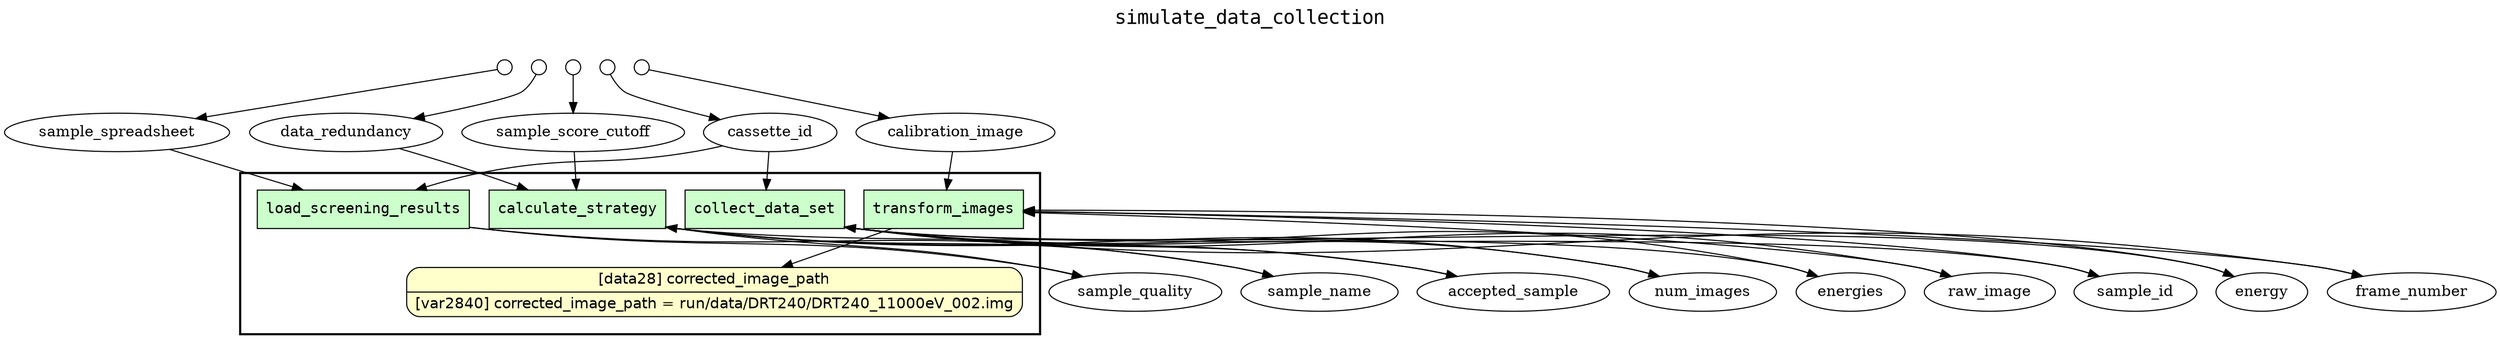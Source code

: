 
digraph yw_data_view {
rankdir=TB
fontname=Courier; fontsize=18; labelloc=t
label="simulate_data_collection"
subgraph cluster_workflow { label=""; color=black; penwidth=2
subgraph cluster_workflow_inner { label=""; color=white
node[shape=box style="filled" fillcolor="#CCFFCC" peripheries=1 fontname=Courier]
load_screening_results
calculate_strategy
collect_data_set
transform_images
node[shape=box style="filled" fillcolor="#CCFFCC" peripheries=1 fontname=Courier]
node[shape=box style="rounded,filled" fillcolor="#FFFFCC" peripheries=1 fontname=Helvetica]
corrected_image_path [shape=record rankdir=LR label="{<f0> [data28] corrected_image_path |<f1> [var2842] corrected_image_path = run/data/DRT240/DRT240_11000eV_002.img}"]
corrected_image_path [shape=record rankdir=LR label="{<f0> [data28] corrected_image_path |<f1> [var2840] corrected_image_path = run/data/DRT240/DRT240_11000eV_002.img}"]
node[shape=box style="rounded,filled" fillcolor="#FFFFFF" peripheries=1 fontname=Helvetica]
}}
subgraph cluster_inflows { label=""; color=white; penwidth=2
subgraph cluster_inflows_inner { label=""; color=white
node[shape=circle fillcolor="#FFFFFF" peripheries=1 width=0.2]
data_redundancy_inflow [label=""]
sample_score_cutoff_inflow [label=""]
cassette_id_inflow [label=""]
calibration_image_inflow [label=""]
sample_spreadsheet_inflow [label=""]
}}
subgraph cluster_outflows { label=""; color=white; penwidth=2
subgraph cluster_outflows_inner { label=""; color=white
node[shape=circle fillcolor="#FFFFFF" peripheries=1 width=0.2]
}}
cassette_id -> load_screening_results
cassette_id -> collect_data_set
sample_spreadsheet -> load_screening_results
sample_name -> calculate_strategy
sample_quality -> calculate_strategy
sample_score_cutoff -> calculate_strategy
data_redundancy -> calculate_strategy
accepted_sample -> collect_data_set
num_images -> collect_data_set
energies -> collect_data_set
sample_id -> transform_images
energy -> transform_images
frame_number -> transform_images
raw_image -> transform_images
calibration_image -> transform_images
load_screening_results -> sample_name
load_screening_results -> sample_quality
calculate_strategy -> accepted_sample
calculate_strategy -> num_images
calculate_strategy -> energies
collect_data_set -> sample_id
collect_data_set -> energy
collect_data_set -> frame_number
collect_data_set -> raw_image
transform_images -> corrected_image_path
data_redundancy_inflow -> data_redundancy
sample_score_cutoff_inflow -> sample_score_cutoff
cassette_id_inflow -> cassette_id
calibration_image_inflow -> calibration_image
sample_spreadsheet_inflow -> sample_spreadsheet
}

